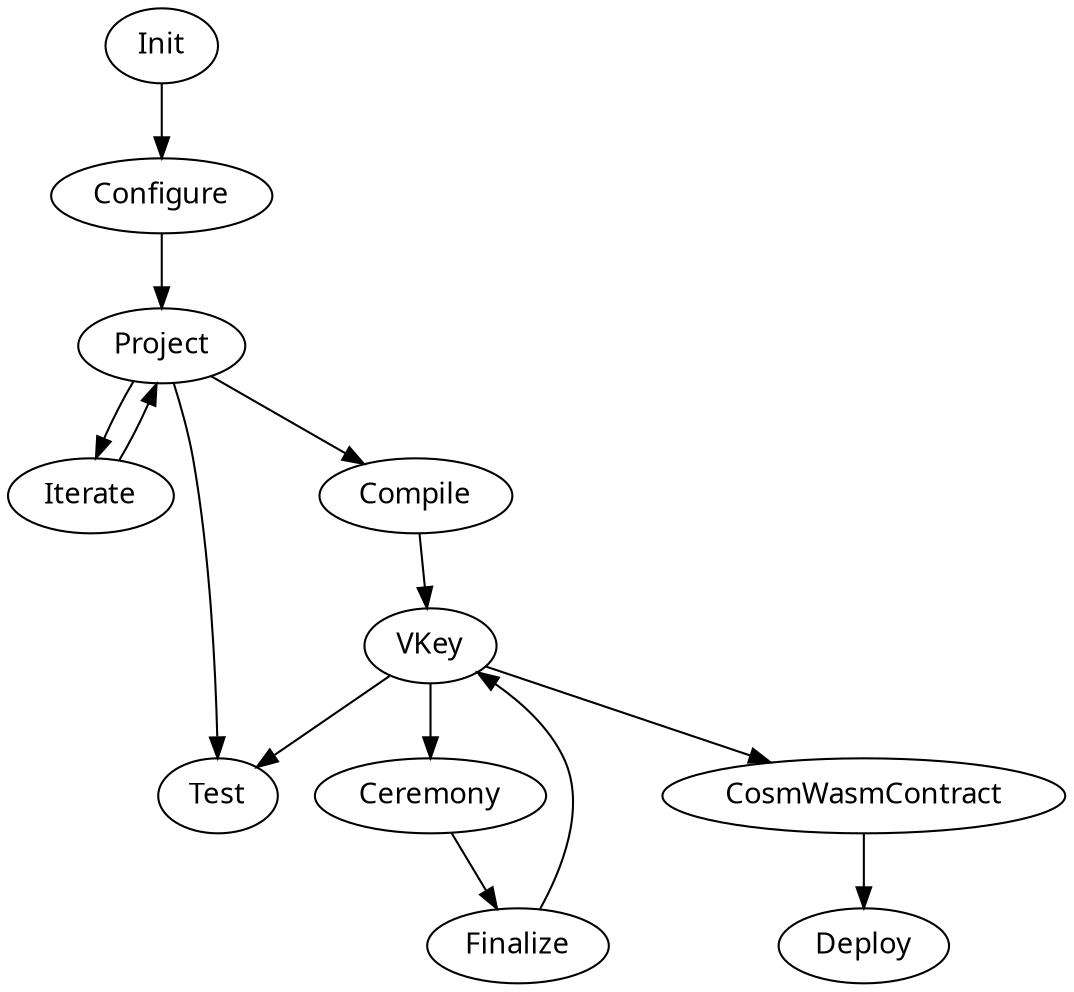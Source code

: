 # http://www.graphviz.org/content/cluster

digraph G {
  graph [fontname = "Handlee"];
  node [fontname = "Handlee"];
  edge [fontname = "Handlee"];

  bgcolor=white;

  Init -> Configure -> Project
  
  Project -> Iterate
  
  Iterate -> Project
  
  
  Project -> Test
  
  Project -> Compile
  
  Compile -> VKey
  
  VKey -> Test

  VKey -> Ceremony
  
  Ceremony -> Finalize

  Finalize -> VKey
  
  VKey -> CosmWasmContract
  
  CosmWasmContract -> Deploy
}
